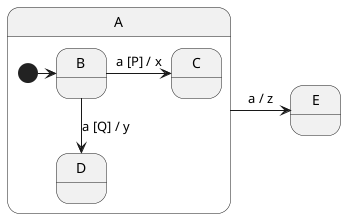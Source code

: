 @startuml

state A {
    state B
    state C
    state D
    [*] -> B
    B -> C : a [P] / x
    B -->  D : a [Q] / y
}
state E
A -> E : a / z
@enduml
